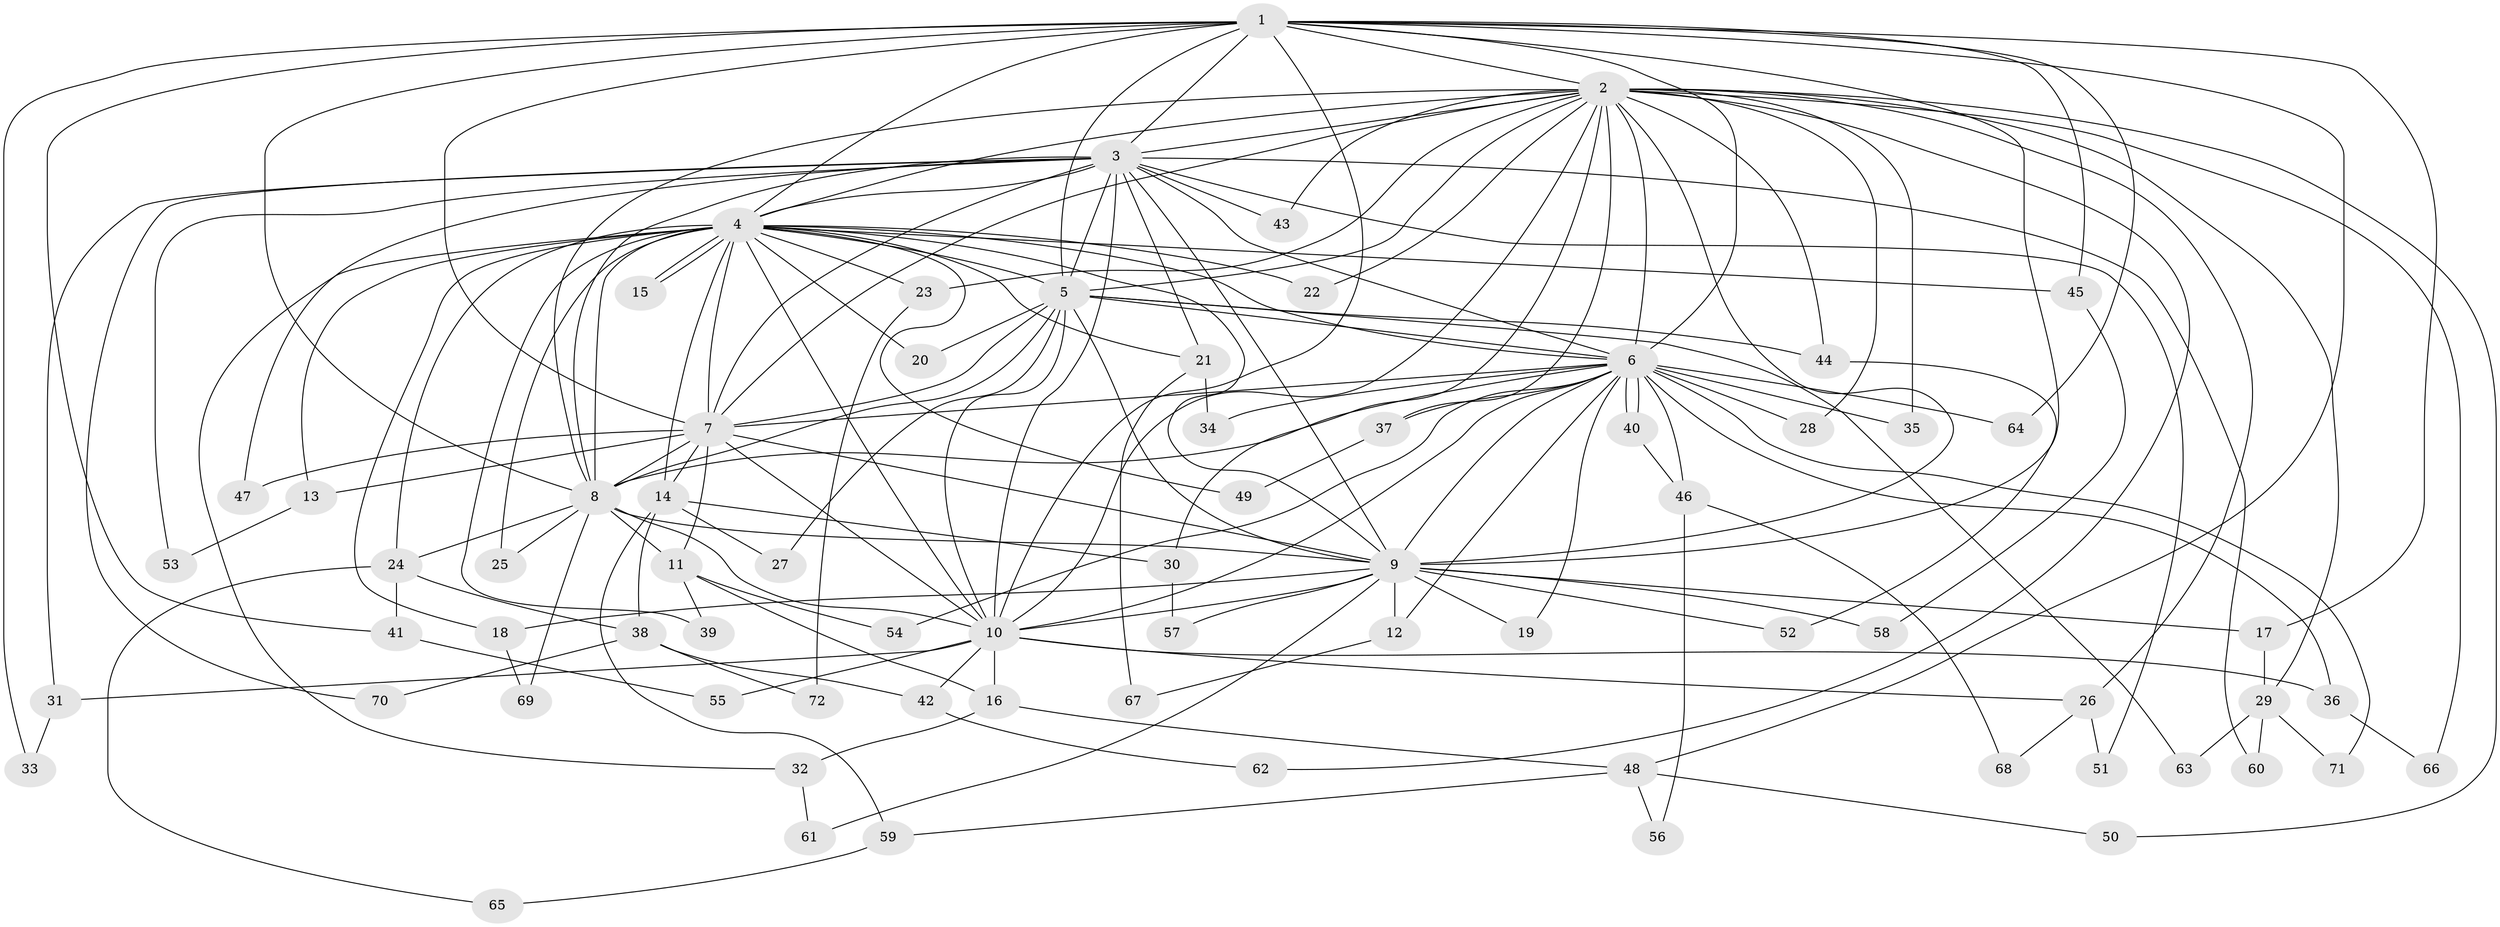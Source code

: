 // coarse degree distribution, {11: 0.05555555555555555, 15: 0.027777777777777776, 17: 0.027777777777777776, 8: 0.027777777777777776, 13: 0.027777777777777776, 19: 0.027777777777777776, 6: 0.08333333333333333, 5: 0.08333333333333333, 3: 0.16666666666666666, 1: 0.027777777777777776, 2: 0.3888888888888889, 4: 0.05555555555555555}
// Generated by graph-tools (version 1.1) at 2025/49/03/04/25 22:49:27]
// undirected, 72 vertices, 169 edges
graph export_dot {
  node [color=gray90,style=filled];
  1;
  2;
  3;
  4;
  5;
  6;
  7;
  8;
  9;
  10;
  11;
  12;
  13;
  14;
  15;
  16;
  17;
  18;
  19;
  20;
  21;
  22;
  23;
  24;
  25;
  26;
  27;
  28;
  29;
  30;
  31;
  32;
  33;
  34;
  35;
  36;
  37;
  38;
  39;
  40;
  41;
  42;
  43;
  44;
  45;
  46;
  47;
  48;
  49;
  50;
  51;
  52;
  53;
  54;
  55;
  56;
  57;
  58;
  59;
  60;
  61;
  62;
  63;
  64;
  65;
  66;
  67;
  68;
  69;
  70;
  71;
  72;
  1 -- 2;
  1 -- 3;
  1 -- 4;
  1 -- 5;
  1 -- 6;
  1 -- 7;
  1 -- 8;
  1 -- 9;
  1 -- 10;
  1 -- 17;
  1 -- 33;
  1 -- 41;
  1 -- 45;
  1 -- 48;
  1 -- 64;
  2 -- 3;
  2 -- 4;
  2 -- 5;
  2 -- 6;
  2 -- 7;
  2 -- 8;
  2 -- 9;
  2 -- 10;
  2 -- 22;
  2 -- 23;
  2 -- 26;
  2 -- 28;
  2 -- 29;
  2 -- 30;
  2 -- 35;
  2 -- 37;
  2 -- 43;
  2 -- 44;
  2 -- 50;
  2 -- 62;
  2 -- 66;
  3 -- 4;
  3 -- 5;
  3 -- 6;
  3 -- 7;
  3 -- 8;
  3 -- 9;
  3 -- 10;
  3 -- 21;
  3 -- 31;
  3 -- 43;
  3 -- 47;
  3 -- 51;
  3 -- 53;
  3 -- 60;
  3 -- 70;
  4 -- 5;
  4 -- 6;
  4 -- 7;
  4 -- 8;
  4 -- 9;
  4 -- 10;
  4 -- 13;
  4 -- 14;
  4 -- 15;
  4 -- 15;
  4 -- 18;
  4 -- 20;
  4 -- 21;
  4 -- 22;
  4 -- 23;
  4 -- 24;
  4 -- 25;
  4 -- 32;
  4 -- 39;
  4 -- 45;
  4 -- 49;
  5 -- 6;
  5 -- 7;
  5 -- 8;
  5 -- 9;
  5 -- 10;
  5 -- 20;
  5 -- 27;
  5 -- 44;
  5 -- 63;
  6 -- 7;
  6 -- 8;
  6 -- 9;
  6 -- 10;
  6 -- 12;
  6 -- 19;
  6 -- 28;
  6 -- 34;
  6 -- 35;
  6 -- 36;
  6 -- 37;
  6 -- 40;
  6 -- 40;
  6 -- 46;
  6 -- 54;
  6 -- 64;
  6 -- 71;
  7 -- 8;
  7 -- 9;
  7 -- 10;
  7 -- 11;
  7 -- 13;
  7 -- 14;
  7 -- 47;
  8 -- 9;
  8 -- 10;
  8 -- 11;
  8 -- 24;
  8 -- 25;
  8 -- 69;
  9 -- 10;
  9 -- 12;
  9 -- 17;
  9 -- 18;
  9 -- 19;
  9 -- 52;
  9 -- 57;
  9 -- 58;
  9 -- 61;
  10 -- 16;
  10 -- 26;
  10 -- 31;
  10 -- 36;
  10 -- 42;
  10 -- 55;
  11 -- 16;
  11 -- 39;
  11 -- 54;
  12 -- 67;
  13 -- 53;
  14 -- 27;
  14 -- 30;
  14 -- 38;
  14 -- 59;
  16 -- 32;
  16 -- 48;
  17 -- 29;
  18 -- 69;
  21 -- 34;
  21 -- 67;
  23 -- 72;
  24 -- 38;
  24 -- 41;
  24 -- 65;
  26 -- 51;
  26 -- 68;
  29 -- 60;
  29 -- 63;
  29 -- 71;
  30 -- 57;
  31 -- 33;
  32 -- 61;
  36 -- 66;
  37 -- 49;
  38 -- 42;
  38 -- 70;
  38 -- 72;
  40 -- 46;
  41 -- 55;
  42 -- 62;
  44 -- 52;
  45 -- 58;
  46 -- 56;
  46 -- 68;
  48 -- 50;
  48 -- 56;
  48 -- 59;
  59 -- 65;
}
